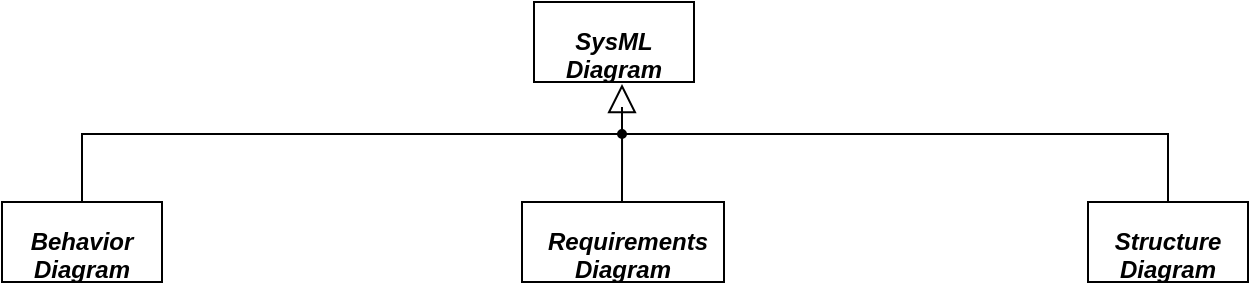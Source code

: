 <mxfile>
    <diagram id="QSfhJBf5ircrMT_J_uWY" name="Page-1">
        <mxGraphModel dx="67" dy="44" grid="1" gridSize="10" guides="1" tooltips="1" connect="1" arrows="1" fold="1" page="1" pageScale="1" pageWidth="1100" pageHeight="850" math="0" shadow="0">
            <root>
                <mxCell id="0"/>
                <mxCell id="1" parent="0"/>
                <mxCell id="3" value="&lt;p style=&quot;margin: 13px&quot;&gt;&lt;b&gt;&lt;i&gt;SysML Diagram&lt;/i&gt;&lt;/b&gt;&lt;/p&gt;" style="shape=rect;html=1;overflow=fill;whiteSpace=wrap;align=center;" parent="1" vertex="1">
                    <mxGeometry x="376" y="40" width="80" height="40" as="geometry"/>
                </mxCell>
                <mxCell id="4" value="&lt;p style=&quot;margin: 13px&quot;&gt;&lt;b&gt;&lt;i&gt;Behavior Diagram&lt;/i&gt;&lt;/b&gt;&lt;/p&gt;" style="shape=rect;html=1;overflow=fill;whiteSpace=wrap;align=center;" parent="1" vertex="1">
                    <mxGeometry x="110" y="140" width="80" height="40" as="geometry"/>
                </mxCell>
                <mxCell id="5" value="&lt;p style=&quot;margin: 13px&quot;&gt;&lt;b&gt;&lt;i&gt;Requirements Diagram&lt;/i&gt;&lt;/b&gt;&lt;/p&gt;" style="shape=rect;html=1;overflow=fill;whiteSpace=wrap;align=center;" parent="1" vertex="1">
                    <mxGeometry x="370" y="140" width="101" height="40" as="geometry"/>
                </mxCell>
                <mxCell id="6" value="&lt;p style=&quot;margin: 13px&quot;&gt;&lt;b&gt;&lt;i&gt;Structure Diagram&lt;/i&gt;&lt;/b&gt;&lt;/p&gt;" style="shape=rect;html=1;overflow=fill;whiteSpace=wrap;align=center;" parent="1" vertex="1">
                    <mxGeometry x="653" y="140" width="80" height="40" as="geometry"/>
                </mxCell>
                <mxCell id="10" value="" style="verticalAlign=bottom;html=1;ellipse;fillColor=#000000;strokeColor=#000000;" vertex="1" parent="1">
                    <mxGeometry x="418" y="104" width="4" height="4" as="geometry"/>
                </mxCell>
                <mxCell id="11" value="" style="edgeStyle=elbowEdgeStyle;html=1;endSize=12;endArrow=block;endFill=0;elbow=horizontal;rounded=0;" edge="1" source="10" parent="1">
                    <mxGeometry x="1" relative="1" as="geometry">
                        <mxPoint x="420" y="81" as="targetPoint"/>
                    </mxGeometry>
                </mxCell>
                <mxCell id="12" value="" style="edgeStyle=elbowEdgeStyle;html=1;elbow=vertical;verticalAlign=bottom;endArrow=none;rounded=0;entryX=0.5;entryY=0;entryDx=0;entryDy=0;" edge="1" source="10" parent="1" target="6">
                    <mxGeometry x="1" relative="1" as="geometry">
                        <mxPoint x="490" y="131" as="targetPoint"/>
                        <Array as="points">
                            <mxPoint x="570" y="106"/>
                        </Array>
                    </mxGeometry>
                </mxCell>
                <mxCell id="13" value="" style="edgeStyle=elbowEdgeStyle;html=1;elbow=vertical;verticalAlign=bottom;endArrow=none;rounded=0;entryX=0.5;entryY=0;entryDx=0;entryDy=0;" edge="1" source="10" parent="1" target="4">
                    <mxGeometry x="1" relative="1" as="geometry">
                        <mxPoint x="350" y="131" as="targetPoint"/>
                        <Array as="points">
                            <mxPoint x="300" y="106"/>
                        </Array>
                    </mxGeometry>
                </mxCell>
                <mxCell id="15" value="" style="edgeStyle=elbowEdgeStyle;html=1;elbow=vertical;verticalAlign=bottom;endArrow=none;rounded=0;entryX=0.495;entryY=0.003;entryDx=0;entryDy=0;exitX=0.505;exitY=0.801;exitDx=0;exitDy=0;exitPerimeter=0;entryPerimeter=0;" edge="1" parent="1" source="10" target="5">
                    <mxGeometry x="1" relative="1" as="geometry">
                        <mxPoint x="703" y="150" as="targetPoint"/>
                        <mxPoint x="432" y="116" as="sourcePoint"/>
                        <Array as="points">
                            <mxPoint x="440" y="120"/>
                        </Array>
                    </mxGeometry>
                </mxCell>
            </root>
        </mxGraphModel>
    </diagram>
</mxfile>